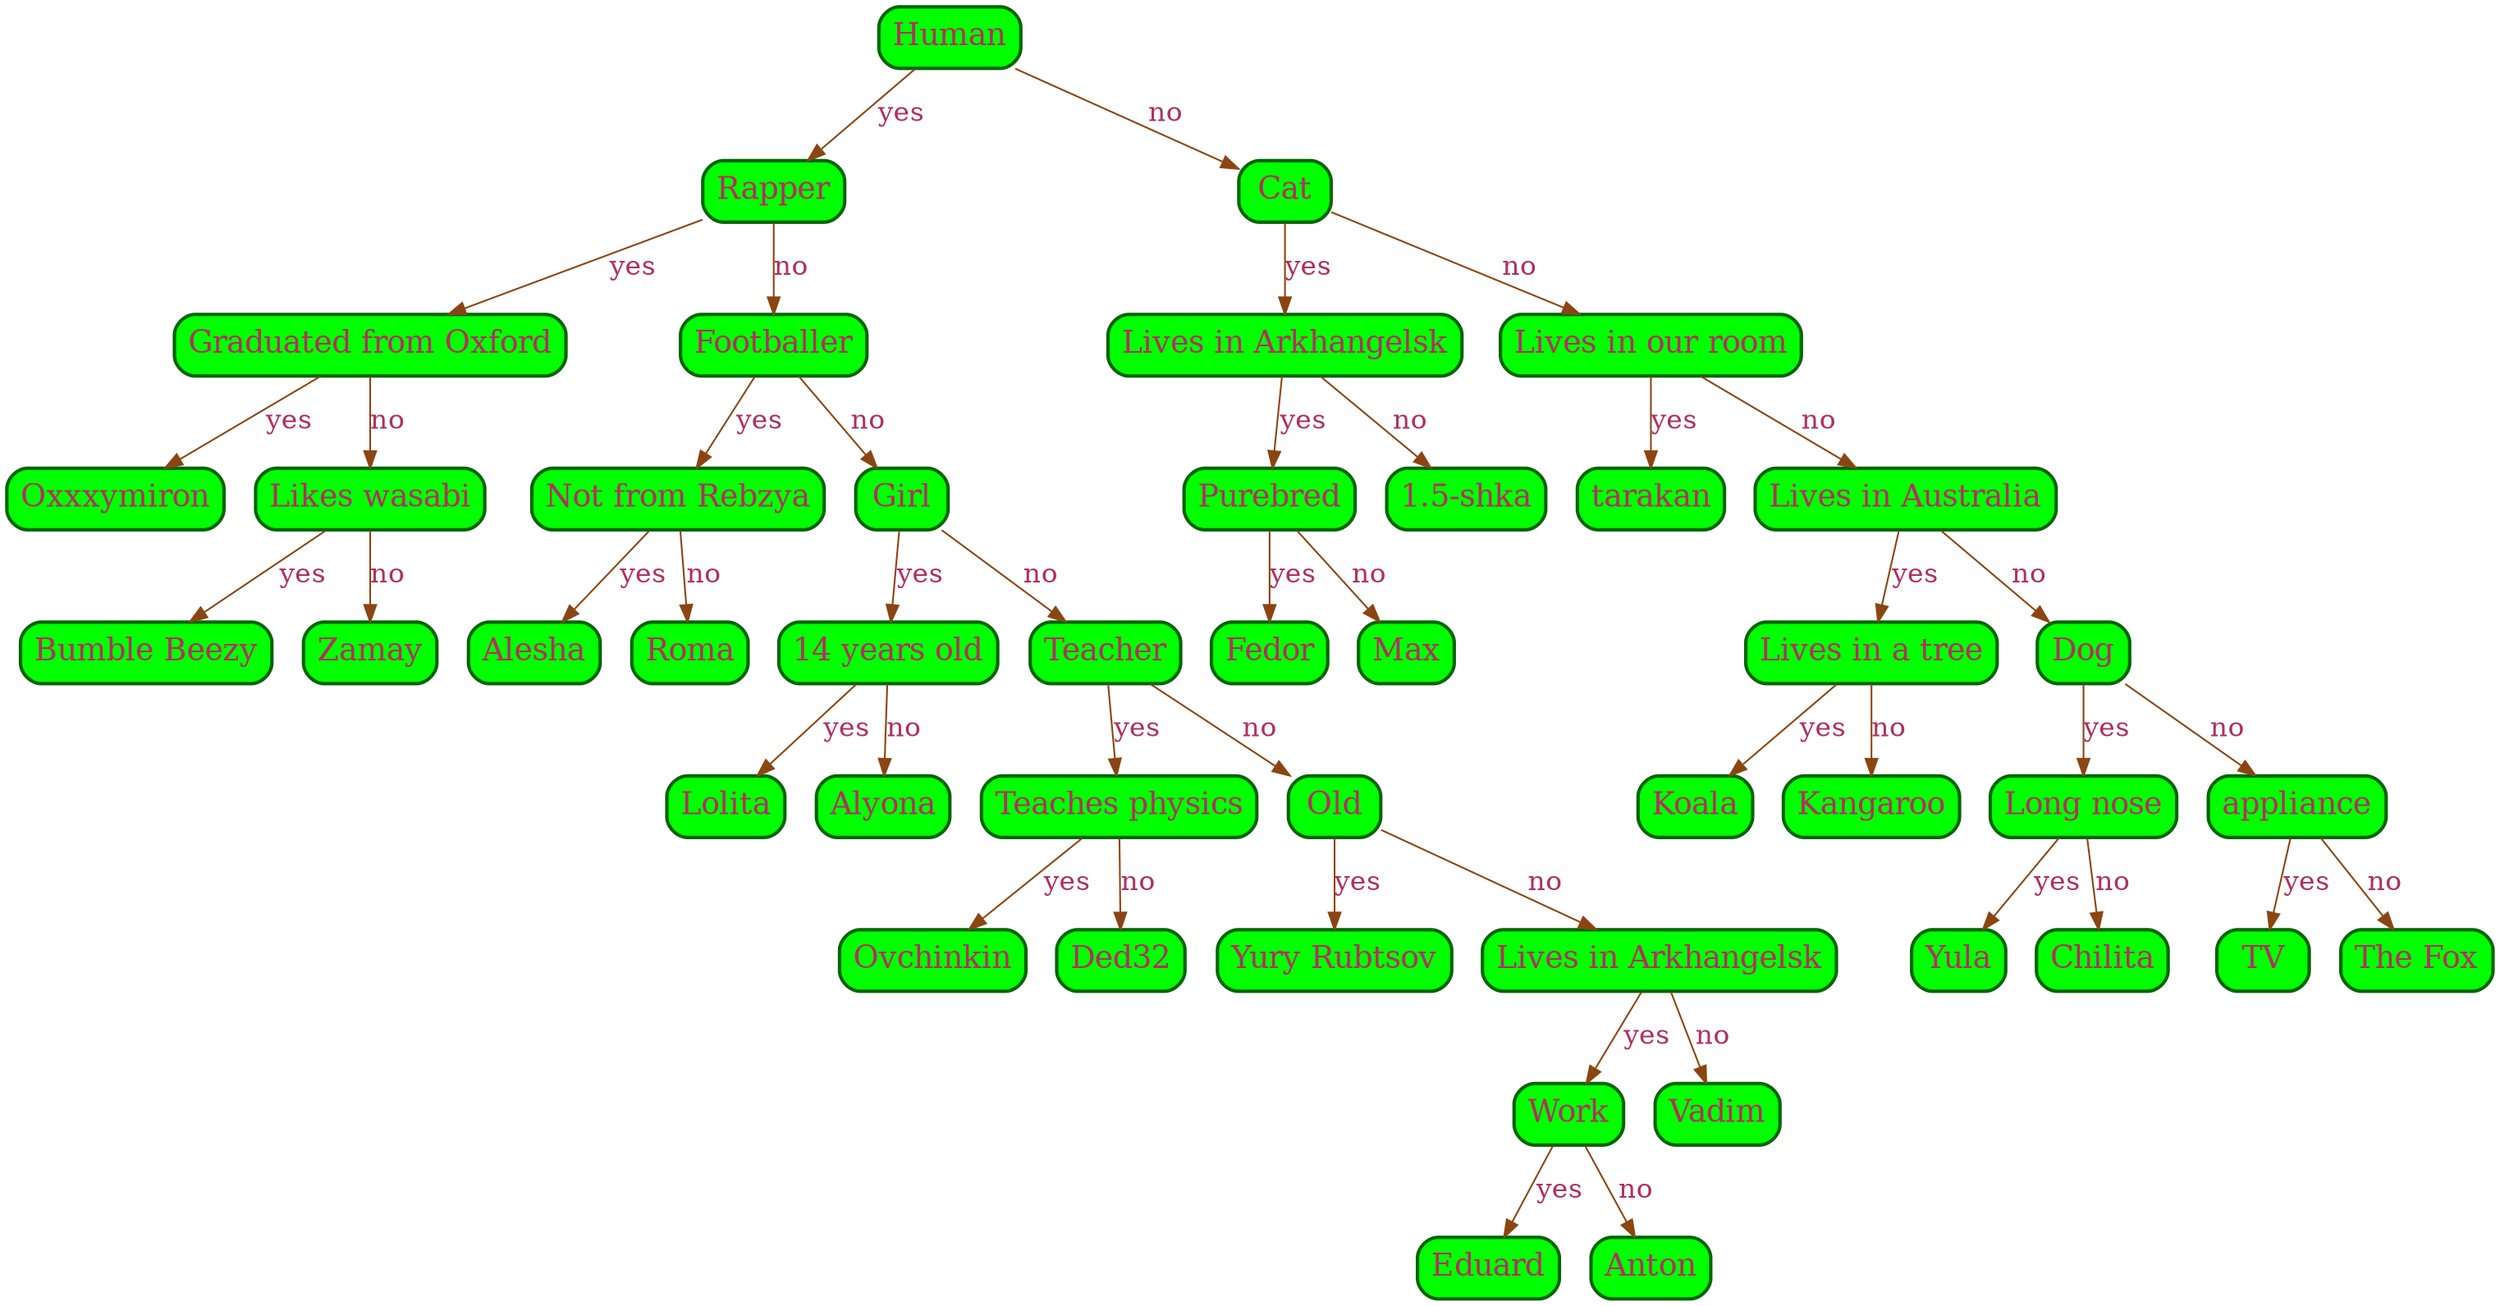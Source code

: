 digraph G {
node[shape="box", color="DarkGreen", fillcolor="green", style="rounded,filled", penwidth=2, label=" ", fontsize=18, fontcolor="Maroon"];
El_f5fbc010 [label="Human"];
El_f5fbc010 -> El_f5fbc060 [color="SaddleBrown", label="yes", fontsize=16, fontcolor="Maroon"];
El_f5fbc060 [label="Rapper"];
El_f5fbc060 -> El_f5fbc0b0 [color="SaddleBrown", label="yes", fontsize=16, fontcolor="Maroon"];
El_f5fbc0b0 [label="Graduated from Oxford"];
El_f5fbc0b0 -> El_f5fbc100 [color="SaddleBrown", label="yes", fontsize=16, fontcolor="Maroon"];
El_f5fbc100 [label="Oxxxymiron"];
El_f5fbc0b0 -> El_f5fbc150 [color="SaddleBrown", label="no", fontsize=16, fontcolor="Maroon"];
El_f5fbc150 [label="Likes wasabi"];
El_f5fbc150 -> El_f5fbc1a0 [color="SaddleBrown", label="yes", fontsize=16, fontcolor="Maroon"];
El_f5fbc1a0 [label="Bumble Beezy"];
El_f5fbc150 -> El_f5fbc1f0 [color="SaddleBrown", label="no", fontsize=16, fontcolor="Maroon"];
El_f5fbc1f0 [label="Zamay"];
El_f5fbc060 -> El_f5fbc240 [color="SaddleBrown", label="no", fontsize=16, fontcolor="Maroon"];
El_f5fbc240 [label="Footballer"];
El_f5fbc240 -> El_f5fbc290 [color="SaddleBrown", label="yes", fontsize=16, fontcolor="Maroon"];
El_f5fbc290 [label="Not from Rebzya"];
El_f5fbc290 -> El_f5fbc2e0 [color="SaddleBrown", label="yes", fontsize=16, fontcolor="Maroon"];
El_f5fbc2e0 [label="Alesha"];
El_f5fbc290 -> El_f5fbc330 [color="SaddleBrown", label="no", fontsize=16, fontcolor="Maroon"];
El_f5fbc330 [label="Roma"];
El_f5fbc240 -> El_f5fbc380 [color="SaddleBrown", label="no", fontsize=16, fontcolor="Maroon"];
El_f5fbc380 [label="Girl"];
El_f5fbc380 -> El_f5fbc3d0 [color="SaddleBrown", label="yes", fontsize=16, fontcolor="Maroon"];
El_f5fbc3d0 [label="14 years old"];
El_f5fbc3d0 -> El_f5fbc420 [color="SaddleBrown", label="yes", fontsize=16, fontcolor="Maroon"];
El_f5fbc420 [label="Lolita"];
El_f5fbc3d0 -> El_f5fbc470 [color="SaddleBrown", label="no", fontsize=16, fontcolor="Maroon"];
El_f5fbc470 [label="Alyona"];
El_f5fbc380 -> El_f5fbc4c0 [color="SaddleBrown", label="no", fontsize=16, fontcolor="Maroon"];
El_f5fbc4c0 [label="Teacher"];
El_f5fbc4c0 -> El_f5fbc510 [color="SaddleBrown", label="yes", fontsize=16, fontcolor="Maroon"];
El_f5fbc510 [label="Teaches physics"];
El_f5fbc510 -> El_f5fbc560 [color="SaddleBrown", label="yes", fontsize=16, fontcolor="Maroon"];
El_f5fbc560 [label="Ovchinkin"];
El_f5fbc510 -> El_f5fbc5b0 [color="SaddleBrown", label="no", fontsize=16, fontcolor="Maroon"];
El_f5fbc5b0 [label="Ded32"];
El_f5fbc4c0 -> El_f5fbc600 [color="SaddleBrown", label="no", fontsize=16, fontcolor="Maroon"];
El_f5fbc600 [label="Old"];
El_f5fbc600 -> El_f5fbc650 [color="SaddleBrown", label="yes", fontsize=16, fontcolor="Maroon"];
El_f5fbc650 [label="Yury Rubtsov"];
El_f5fbc600 -> El_f5fbc6a0 [color="SaddleBrown", label="no", fontsize=16, fontcolor="Maroon"];
El_f5fbc6a0 [label="Lives in Arkhangelsk"];
El_f5fbc6a0 -> El_f5fbc6f0 [color="SaddleBrown", label="yes", fontsize=16, fontcolor="Maroon"];
El_f5fbc6f0 [label="Work"];
El_f5fbc6f0 -> El_f5fbc740 [color="SaddleBrown", label="yes", fontsize=16, fontcolor="Maroon"];
El_f5fbc740 [label="Eduard"];
El_f5fbc6f0 -> El_f5fbc790 [color="SaddleBrown", label="no", fontsize=16, fontcolor="Maroon"];
El_f5fbc790 [label="Anton"];
El_f5fbc6a0 -> El_f5fbc7e0 [color="SaddleBrown", label="no", fontsize=16, fontcolor="Maroon"];
El_f5fbc7e0 [label="Vadim"];
El_f5fbc010 -> El_f5fbc830 [color="SaddleBrown", label="no", fontsize=16, fontcolor="Maroon"];
El_f5fbc830 [label="Cat"];
El_f5fbc830 -> El_f5fbc880 [color="SaddleBrown", label="yes", fontsize=16, fontcolor="Maroon"];
El_f5fbc880 [label="Lives in Arkhangelsk"];
El_f5fbc880 -> El_f5fbc8d0 [color="SaddleBrown", label="yes", fontsize=16, fontcolor="Maroon"];
El_f5fbc8d0 [label="Purebred"];
El_f5fbc8d0 -> El_f5fbc920 [color="SaddleBrown", label="yes", fontsize=16, fontcolor="Maroon"];
El_f5fbc920 [label="Fedor"];
El_f5fbc8d0 -> El_f5fbc970 [color="SaddleBrown", label="no", fontsize=16, fontcolor="Maroon"];
El_f5fbc970 [label="Max"];
El_f5fbc880 -> El_f5fbc9c0 [color="SaddleBrown", label="no", fontsize=16, fontcolor="Maroon"];
El_f5fbc9c0 [label="1.5-shka"];
El_f5fbc830 -> El_f5fbca10 [color="SaddleBrown", label="no", fontsize=16, fontcolor="Maroon"];
El_f5fbca10 [label="Lives in our room"];
El_f5fbca10 -> El_f5fbca60 [color="SaddleBrown", label="yes", fontsize=16, fontcolor="Maroon"];
El_f5fbca60 [label="tarakan"];
El_f5fbca10 -> El_f5fbcab0 [color="SaddleBrown", label="no", fontsize=16, fontcolor="Maroon"];
El_f5fbcab0 [label="Lives in Australia"];
El_f5fbcab0 -> El_f5fbcb00 [color="SaddleBrown", label="yes", fontsize=16, fontcolor="Maroon"];
El_f5fbcb00 [label="Lives in a tree"];
El_f5fbcb00 -> El_f5fbcb50 [color="SaddleBrown", label="yes", fontsize=16, fontcolor="Maroon"];
El_f5fbcb50 [label="Koala"];
El_f5fbcb00 -> El_f5fbcba0 [color="SaddleBrown", label="no", fontsize=16, fontcolor="Maroon"];
El_f5fbcba0 [label="Kangaroo"];
El_f5fbcab0 -> El_f5fbcbf0 [color="SaddleBrown", label="no", fontsize=16, fontcolor="Maroon"];
El_f5fbcbf0 [label="Dog"];
El_f5fbcbf0 -> El_f5fbcc40 [color="SaddleBrown", label="yes", fontsize=16, fontcolor="Maroon"];
El_f5fbcc40 [label="Long nose"];
El_f5fbcc40 -> El_f5fbcc90 [color="SaddleBrown", label="yes", fontsize=16, fontcolor="Maroon"];
El_f5fbcc90 [label="Yula"];
El_f5fbcc40 -> El_f5fbcce0 [color="SaddleBrown", label="no", fontsize=16, fontcolor="Maroon"];
El_f5fbcce0 [label="Chilita"];
El_f5fbcbf0 -> El_f5fbcd30 [color="SaddleBrown", label="no", fontsize=16, fontcolor="Maroon"];
El_f5fbcd30 [label="appliance"];
El_f5fbcd30 -> El_f5fbcd80 [color="SaddleBrown", label="yes", fontsize=16, fontcolor="Maroon"];
El_f5fbcd80 [label="TV"];
El_f5fbcd30 -> El_f5fbcdd0 [color="SaddleBrown", label="no", fontsize=16, fontcolor="Maroon"];
El_f5fbcdd0 [label="The Fox"];
}
